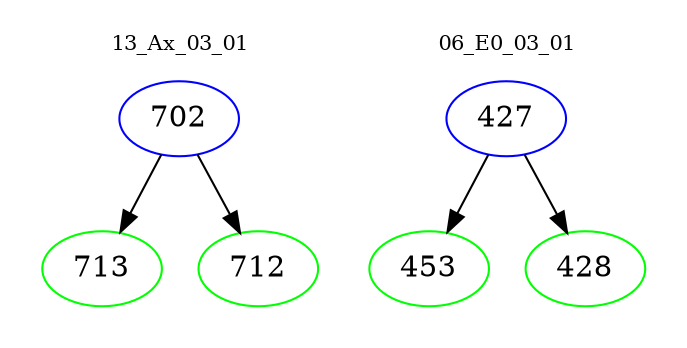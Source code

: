 digraph{
subgraph cluster_0 {
color = white
label = "13_Ax_03_01";
fontsize=10;
T0_702 [label="702", color="blue"]
T0_702 -> T0_713 [color="black"]
T0_713 [label="713", color="green"]
T0_702 -> T0_712 [color="black"]
T0_712 [label="712", color="green"]
}
subgraph cluster_1 {
color = white
label = "06_E0_03_01";
fontsize=10;
T1_427 [label="427", color="blue"]
T1_427 -> T1_453 [color="black"]
T1_453 [label="453", color="green"]
T1_427 -> T1_428 [color="black"]
T1_428 [label="428", color="green"]
}
}
